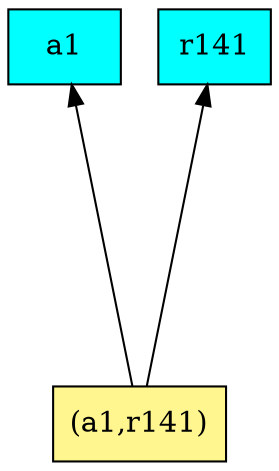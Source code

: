 digraph G {
rankdir=BT;ranksep="2.0";
"a1" [shape=record,fillcolor=cyan,style=filled,label="{a1}"];
"r141" [shape=record,fillcolor=cyan,style=filled,label="{r141}"];
"(a1,r141)" [shape=record,fillcolor=khaki1,style=filled,label="{(a1,r141)}"];
"(a1,r141)" -> "a1"
"(a1,r141)" -> "r141"
}